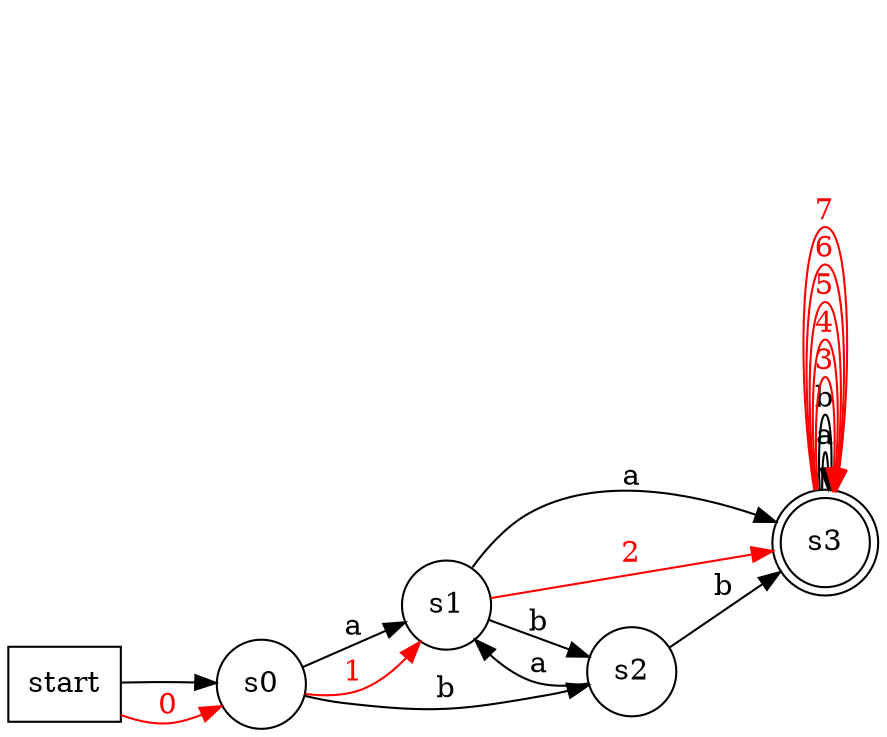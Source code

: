 digraph dfa {
rankdir = LR;
start -> s0;
s0 -> s1 [label = "a"];
s0 -> s2 [label = "b"];
s1 -> s3 [label = "a"];
s1 -> s2 [label = "b"];
s2 -> s1 [label = "a"];
s2 -> s3 [label = "b"];
s3 -> s3 [label = "a"];
s3 -> s3 [label = "b"];
start [shape = box];
s0 [shape = circle];
s1 [shape = circle];
s2 [shape = circle];
s3 [shape = circle];
s3 [shape = doublecircle];

start -> s0 [label = 0, fontcolor = red, color = "red"];
s0 -> s1 [label = 1, fontcolor = red, color = "red"];
s1 -> s3 [label = 2, fontcolor = red, color = "red"];
s3 -> s3 [label = 3, fontcolor = red, color = "red"];
s3 -> s3 [label = 4, fontcolor = red, color = "red"];
s3 -> s3 [label = 5, fontcolor = red, color = "red"];
s3 -> s3 [label = 6, fontcolor = red, color = "red"];
s3 -> s3 [label = 7, fontcolor = red, color = "red"];
}
